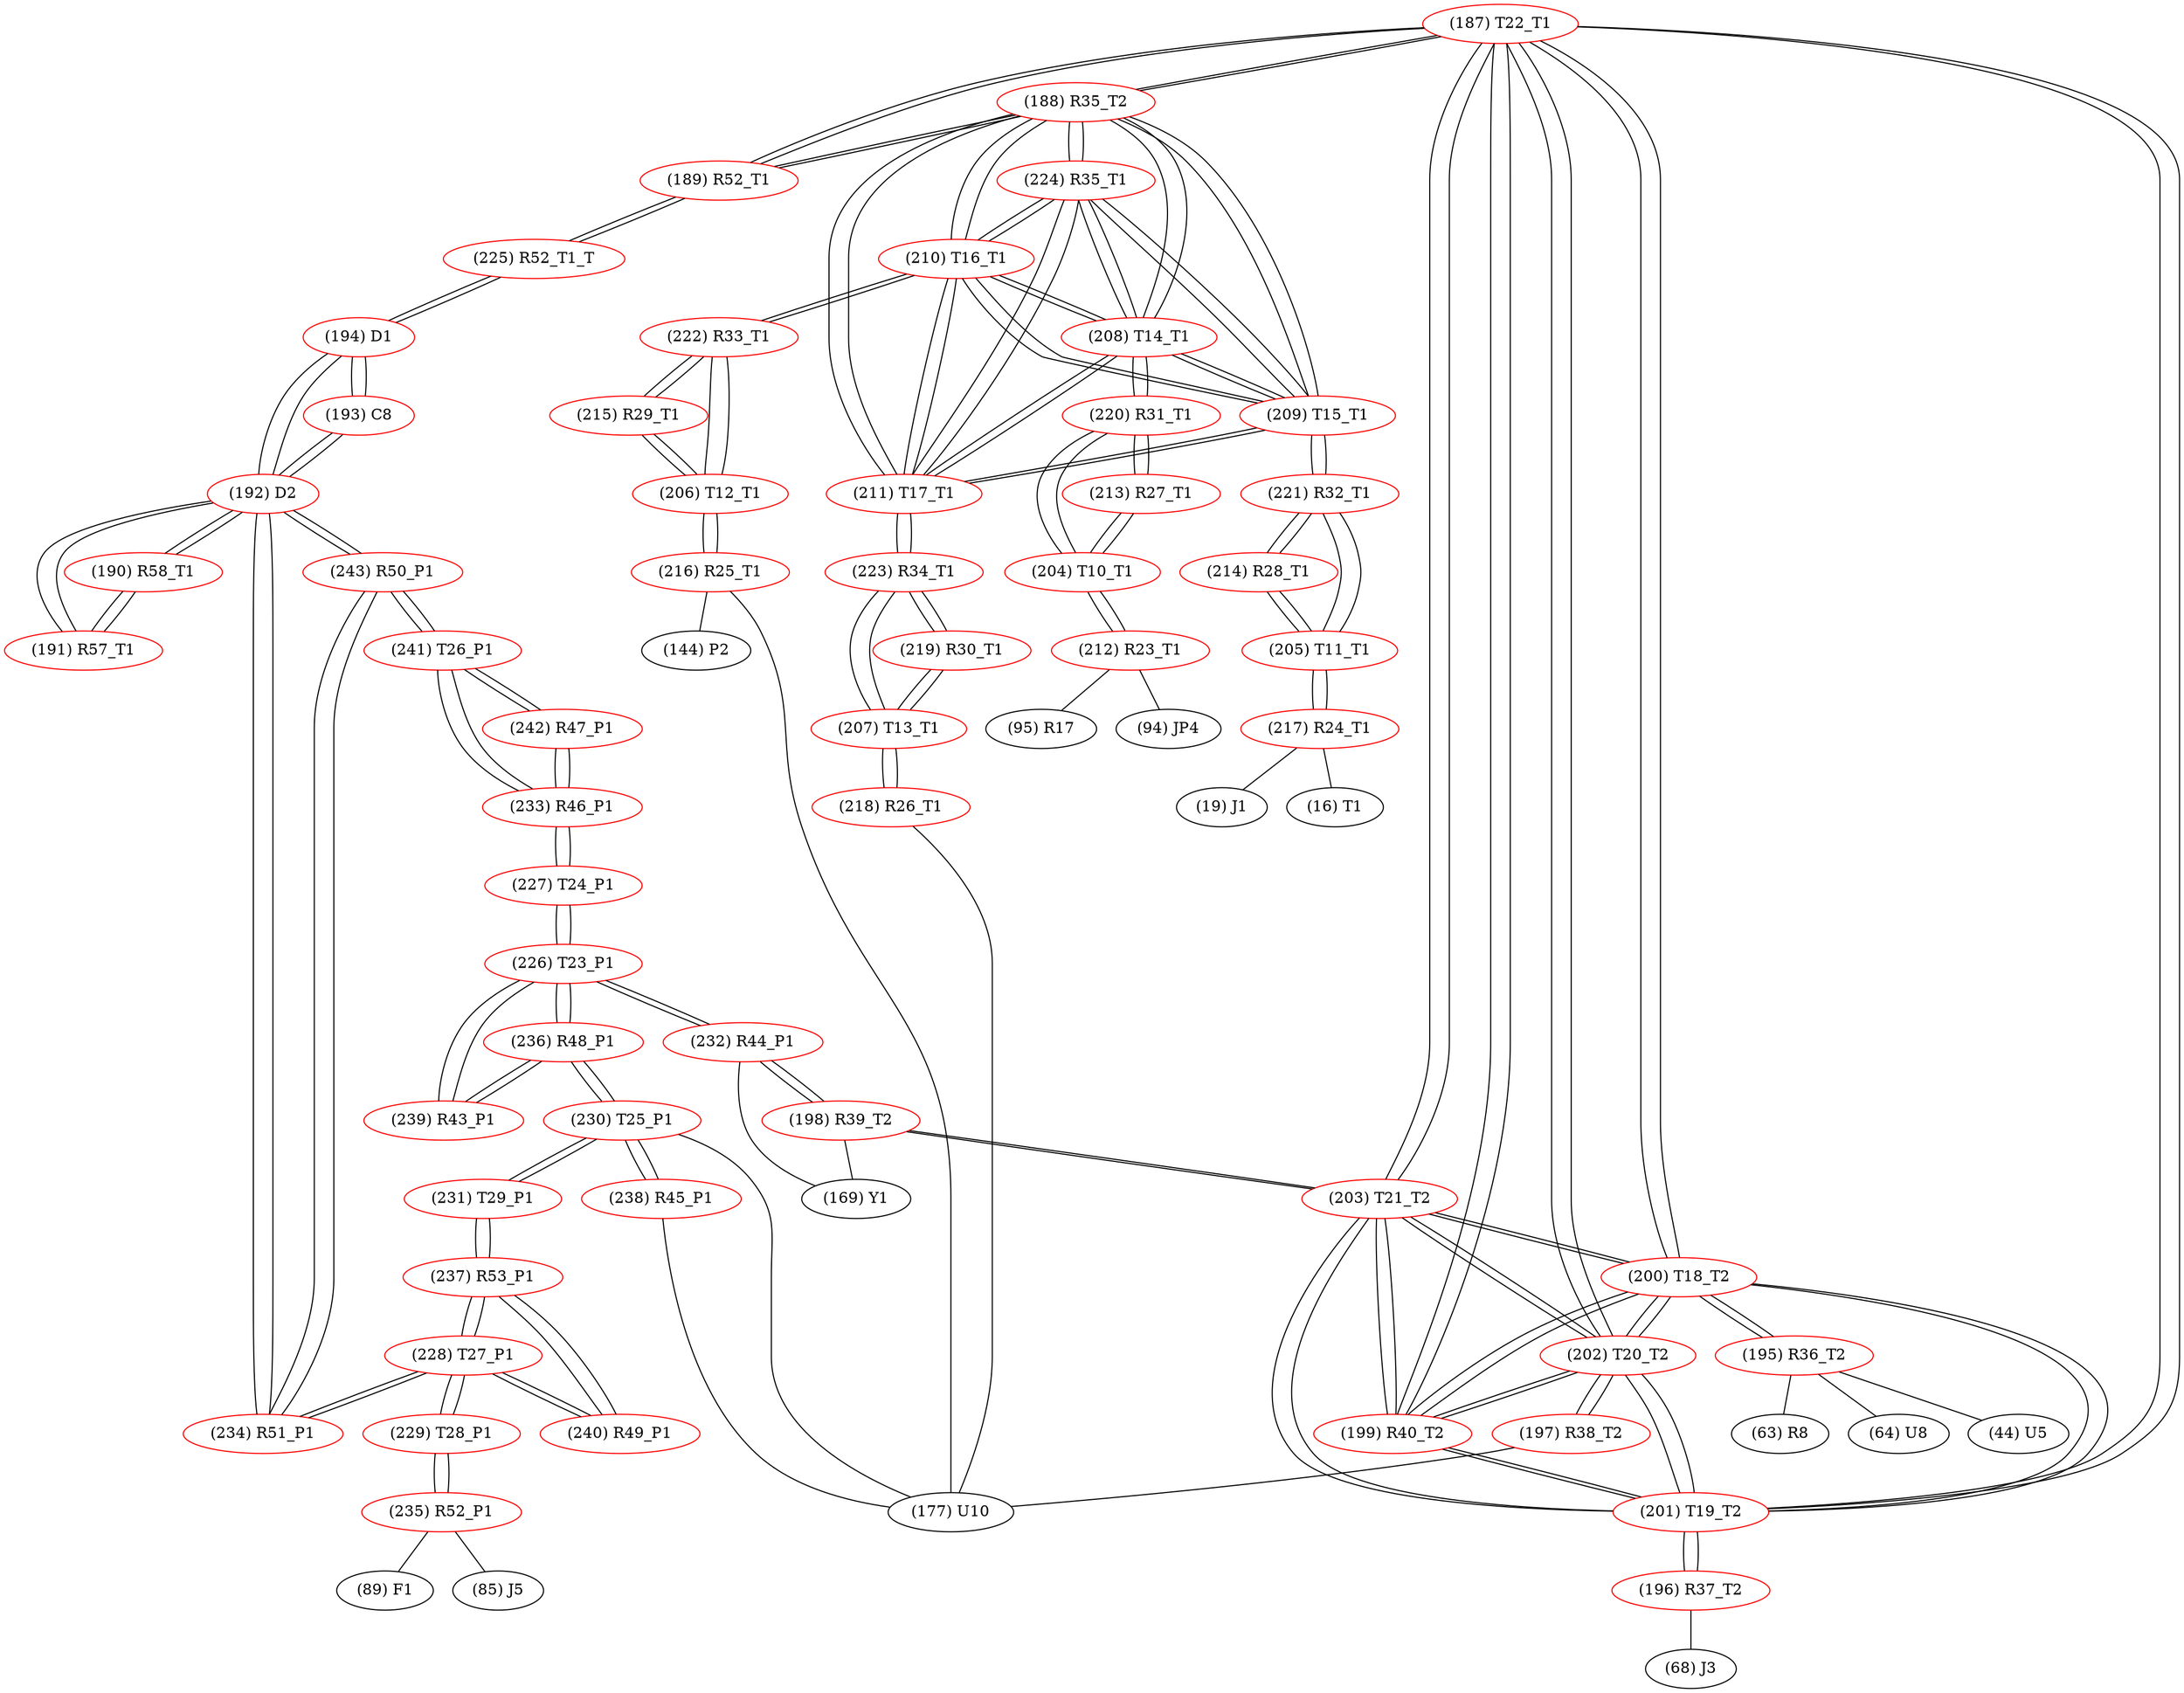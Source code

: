 graph {
	187 [label="(187) T22_T1" color=red]
	188 [label="(188) R35_T2"]
	189 [label="(189) R52_T1"]
	202 [label="(202) T20_T2"]
	203 [label="(203) T21_T2"]
	201 [label="(201) T19_T2"]
	199 [label="(199) R40_T2"]
	200 [label="(200) T18_T2"]
	188 [label="(188) R35_T2" color=red]
	189 [label="(189) R52_T1"]
	187 [label="(187) T22_T1"]
	208 [label="(208) T14_T1"]
	209 [label="(209) T15_T1"]
	211 [label="(211) T17_T1"]
	210 [label="(210) T16_T1"]
	224 [label="(224) R35_T1"]
	189 [label="(189) R52_T1" color=red]
	188 [label="(188) R35_T2"]
	187 [label="(187) T22_T1"]
	225 [label="(225) R52_T1_T"]
	190 [label="(190) R58_T1" color=red]
	191 [label="(191) R57_T1"]
	192 [label="(192) D2"]
	191 [label="(191) R57_T1" color=red]
	192 [label="(192) D2"]
	190 [label="(190) R58_T1"]
	192 [label="(192) D2" color=red]
	194 [label="(194) D1"]
	193 [label="(193) C8"]
	191 [label="(191) R57_T1"]
	190 [label="(190) R58_T1"]
	234 [label="(234) R51_P1"]
	243 [label="(243) R50_P1"]
	193 [label="(193) C8" color=red]
	194 [label="(194) D1"]
	192 [label="(192) D2"]
	194 [label="(194) D1" color=red]
	192 [label="(192) D2"]
	193 [label="(193) C8"]
	225 [label="(225) R52_T1_T"]
	195 [label="(195) R36_T2" color=red]
	44 [label="(44) U5"]
	63 [label="(63) R8"]
	64 [label="(64) U8"]
	200 [label="(200) T18_T2"]
	196 [label="(196) R37_T2" color=red]
	68 [label="(68) J3"]
	201 [label="(201) T19_T2"]
	197 [label="(197) R38_T2" color=red]
	177 [label="(177) U10"]
	202 [label="(202) T20_T2"]
	198 [label="(198) R39_T2" color=red]
	232 [label="(232) R44_P1"]
	169 [label="(169) Y1"]
	203 [label="(203) T21_T2"]
	199 [label="(199) R40_T2" color=red]
	202 [label="(202) T20_T2"]
	203 [label="(203) T21_T2"]
	201 [label="(201) T19_T2"]
	187 [label="(187) T22_T1"]
	200 [label="(200) T18_T2"]
	200 [label="(200) T18_T2" color=red]
	202 [label="(202) T20_T2"]
	203 [label="(203) T21_T2"]
	201 [label="(201) T19_T2"]
	199 [label="(199) R40_T2"]
	187 [label="(187) T22_T1"]
	195 [label="(195) R36_T2"]
	201 [label="(201) T19_T2" color=red]
	202 [label="(202) T20_T2"]
	203 [label="(203) T21_T2"]
	199 [label="(199) R40_T2"]
	187 [label="(187) T22_T1"]
	200 [label="(200) T18_T2"]
	196 [label="(196) R37_T2"]
	202 [label="(202) T20_T2" color=red]
	203 [label="(203) T21_T2"]
	201 [label="(201) T19_T2"]
	199 [label="(199) R40_T2"]
	187 [label="(187) T22_T1"]
	200 [label="(200) T18_T2"]
	197 [label="(197) R38_T2"]
	203 [label="(203) T21_T2" color=red]
	202 [label="(202) T20_T2"]
	201 [label="(201) T19_T2"]
	199 [label="(199) R40_T2"]
	187 [label="(187) T22_T1"]
	200 [label="(200) T18_T2"]
	198 [label="(198) R39_T2"]
	204 [label="(204) T10_T1" color=red]
	212 [label="(212) R23_T1"]
	220 [label="(220) R31_T1"]
	213 [label="(213) R27_T1"]
	205 [label="(205) T11_T1" color=red]
	217 [label="(217) R24_T1"]
	221 [label="(221) R32_T1"]
	214 [label="(214) R28_T1"]
	206 [label="(206) T12_T1" color=red]
	222 [label="(222) R33_T1"]
	215 [label="(215) R29_T1"]
	216 [label="(216) R25_T1"]
	207 [label="(207) T13_T1" color=red]
	223 [label="(223) R34_T1"]
	219 [label="(219) R30_T1"]
	218 [label="(218) R26_T1"]
	208 [label="(208) T14_T1" color=red]
	209 [label="(209) T15_T1"]
	211 [label="(211) T17_T1"]
	210 [label="(210) T16_T1"]
	224 [label="(224) R35_T1"]
	188 [label="(188) R35_T2"]
	220 [label="(220) R31_T1"]
	209 [label="(209) T15_T1" color=red]
	208 [label="(208) T14_T1"]
	211 [label="(211) T17_T1"]
	210 [label="(210) T16_T1"]
	224 [label="(224) R35_T1"]
	188 [label="(188) R35_T2"]
	221 [label="(221) R32_T1"]
	210 [label="(210) T16_T1" color=red]
	208 [label="(208) T14_T1"]
	209 [label="(209) T15_T1"]
	211 [label="(211) T17_T1"]
	224 [label="(224) R35_T1"]
	188 [label="(188) R35_T2"]
	222 [label="(222) R33_T1"]
	211 [label="(211) T17_T1" color=red]
	208 [label="(208) T14_T1"]
	209 [label="(209) T15_T1"]
	210 [label="(210) T16_T1"]
	224 [label="(224) R35_T1"]
	188 [label="(188) R35_T2"]
	223 [label="(223) R34_T1"]
	212 [label="(212) R23_T1" color=red]
	95 [label="(95) R17"]
	94 [label="(94) JP4"]
	204 [label="(204) T10_T1"]
	213 [label="(213) R27_T1" color=red]
	220 [label="(220) R31_T1"]
	204 [label="(204) T10_T1"]
	214 [label="(214) R28_T1" color=red]
	221 [label="(221) R32_T1"]
	205 [label="(205) T11_T1"]
	215 [label="(215) R29_T1" color=red]
	222 [label="(222) R33_T1"]
	206 [label="(206) T12_T1"]
	216 [label="(216) R25_T1" color=red]
	144 [label="(144) P2"]
	177 [label="(177) U10"]
	206 [label="(206) T12_T1"]
	217 [label="(217) R24_T1" color=red]
	19 [label="(19) J1"]
	16 [label="(16) T1"]
	205 [label="(205) T11_T1"]
	218 [label="(218) R26_T1" color=red]
	177 [label="(177) U10"]
	207 [label="(207) T13_T1"]
	219 [label="(219) R30_T1" color=red]
	207 [label="(207) T13_T1"]
	223 [label="(223) R34_T1"]
	220 [label="(220) R31_T1" color=red]
	213 [label="(213) R27_T1"]
	204 [label="(204) T10_T1"]
	208 [label="(208) T14_T1"]
	221 [label="(221) R32_T1" color=red]
	209 [label="(209) T15_T1"]
	205 [label="(205) T11_T1"]
	214 [label="(214) R28_T1"]
	222 [label="(222) R33_T1" color=red]
	210 [label="(210) T16_T1"]
	215 [label="(215) R29_T1"]
	206 [label="(206) T12_T1"]
	223 [label="(223) R34_T1" color=red]
	211 [label="(211) T17_T1"]
	207 [label="(207) T13_T1"]
	219 [label="(219) R30_T1"]
	224 [label="(224) R35_T1" color=red]
	208 [label="(208) T14_T1"]
	209 [label="(209) T15_T1"]
	211 [label="(211) T17_T1"]
	210 [label="(210) T16_T1"]
	188 [label="(188) R35_T2"]
	225 [label="(225) R52_T1_T" color=red]
	194 [label="(194) D1"]
	189 [label="(189) R52_T1"]
	226 [label="(226) T23_P1" color=red]
	236 [label="(236) R48_P1"]
	239 [label="(239) R43_P1"]
	227 [label="(227) T24_P1"]
	232 [label="(232) R44_P1"]
	227 [label="(227) T24_P1" color=red]
	233 [label="(233) R46_P1"]
	226 [label="(226) T23_P1"]
	228 [label="(228) T27_P1" color=red]
	234 [label="(234) R51_P1"]
	229 [label="(229) T28_P1"]
	237 [label="(237) R53_P1"]
	240 [label="(240) R49_P1"]
	229 [label="(229) T28_P1" color=red]
	235 [label="(235) R52_P1"]
	228 [label="(228) T27_P1"]
	230 [label="(230) T25_P1" color=red]
	231 [label="(231) T29_P1"]
	236 [label="(236) R48_P1"]
	238 [label="(238) R45_P1"]
	177 [label="(177) U10"]
	231 [label="(231) T29_P1" color=red]
	230 [label="(230) T25_P1"]
	237 [label="(237) R53_P1"]
	232 [label="(232) R44_P1" color=red]
	169 [label="(169) Y1"]
	198 [label="(198) R39_T2"]
	226 [label="(226) T23_P1"]
	233 [label="(233) R46_P1" color=red]
	241 [label="(241) T26_P1"]
	242 [label="(242) R47_P1"]
	227 [label="(227) T24_P1"]
	234 [label="(234) R51_P1" color=red]
	228 [label="(228) T27_P1"]
	243 [label="(243) R50_P1"]
	192 [label="(192) D2"]
	235 [label="(235) R52_P1" color=red]
	85 [label="(85) J5"]
	89 [label="(89) F1"]
	229 [label="(229) T28_P1"]
	236 [label="(236) R48_P1" color=red]
	230 [label="(230) T25_P1"]
	226 [label="(226) T23_P1"]
	239 [label="(239) R43_P1"]
	237 [label="(237) R53_P1" color=red]
	231 [label="(231) T29_P1"]
	228 [label="(228) T27_P1"]
	240 [label="(240) R49_P1"]
	238 [label="(238) R45_P1" color=red]
	230 [label="(230) T25_P1"]
	177 [label="(177) U10"]
	239 [label="(239) R43_P1" color=red]
	236 [label="(236) R48_P1"]
	226 [label="(226) T23_P1"]
	240 [label="(240) R49_P1" color=red]
	228 [label="(228) T27_P1"]
	237 [label="(237) R53_P1"]
	241 [label="(241) T26_P1" color=red]
	243 [label="(243) R50_P1"]
	233 [label="(233) R46_P1"]
	242 [label="(242) R47_P1"]
	242 [label="(242) R47_P1" color=red]
	241 [label="(241) T26_P1"]
	233 [label="(233) R46_P1"]
	243 [label="(243) R50_P1" color=red]
	241 [label="(241) T26_P1"]
	234 [label="(234) R51_P1"]
	192 [label="(192) D2"]
	187 -- 188
	187 -- 189
	187 -- 202
	187 -- 203
	187 -- 201
	187 -- 199
	187 -- 200
	188 -- 189
	188 -- 187
	188 -- 208
	188 -- 209
	188 -- 211
	188 -- 210
	188 -- 224
	189 -- 188
	189 -- 187
	189 -- 225
	190 -- 191
	190 -- 192
	191 -- 192
	191 -- 190
	192 -- 194
	192 -- 193
	192 -- 191
	192 -- 190
	192 -- 234
	192 -- 243
	193 -- 194
	193 -- 192
	194 -- 192
	194 -- 193
	194 -- 225
	195 -- 44
	195 -- 63
	195 -- 64
	195 -- 200
	196 -- 68
	196 -- 201
	197 -- 177
	197 -- 202
	198 -- 232
	198 -- 169
	198 -- 203
	199 -- 202
	199 -- 203
	199 -- 201
	199 -- 187
	199 -- 200
	200 -- 202
	200 -- 203
	200 -- 201
	200 -- 199
	200 -- 187
	200 -- 195
	201 -- 202
	201 -- 203
	201 -- 199
	201 -- 187
	201 -- 200
	201 -- 196
	202 -- 203
	202 -- 201
	202 -- 199
	202 -- 187
	202 -- 200
	202 -- 197
	203 -- 202
	203 -- 201
	203 -- 199
	203 -- 187
	203 -- 200
	203 -- 198
	204 -- 212
	204 -- 220
	204 -- 213
	205 -- 217
	205 -- 221
	205 -- 214
	206 -- 222
	206 -- 215
	206 -- 216
	207 -- 223
	207 -- 219
	207 -- 218
	208 -- 209
	208 -- 211
	208 -- 210
	208 -- 224
	208 -- 188
	208 -- 220
	209 -- 208
	209 -- 211
	209 -- 210
	209 -- 224
	209 -- 188
	209 -- 221
	210 -- 208
	210 -- 209
	210 -- 211
	210 -- 224
	210 -- 188
	210 -- 222
	211 -- 208
	211 -- 209
	211 -- 210
	211 -- 224
	211 -- 188
	211 -- 223
	212 -- 95
	212 -- 94
	212 -- 204
	213 -- 220
	213 -- 204
	214 -- 221
	214 -- 205
	215 -- 222
	215 -- 206
	216 -- 144
	216 -- 177
	216 -- 206
	217 -- 19
	217 -- 16
	217 -- 205
	218 -- 177
	218 -- 207
	219 -- 207
	219 -- 223
	220 -- 213
	220 -- 204
	220 -- 208
	221 -- 209
	221 -- 205
	221 -- 214
	222 -- 210
	222 -- 215
	222 -- 206
	223 -- 211
	223 -- 207
	223 -- 219
	224 -- 208
	224 -- 209
	224 -- 211
	224 -- 210
	224 -- 188
	225 -- 194
	225 -- 189
	226 -- 236
	226 -- 239
	226 -- 227
	226 -- 232
	227 -- 233
	227 -- 226
	228 -- 234
	228 -- 229
	228 -- 237
	228 -- 240
	229 -- 235
	229 -- 228
	230 -- 231
	230 -- 236
	230 -- 238
	230 -- 177
	231 -- 230
	231 -- 237
	232 -- 169
	232 -- 198
	232 -- 226
	233 -- 241
	233 -- 242
	233 -- 227
	234 -- 228
	234 -- 243
	234 -- 192
	235 -- 85
	235 -- 89
	235 -- 229
	236 -- 230
	236 -- 226
	236 -- 239
	237 -- 231
	237 -- 228
	237 -- 240
	238 -- 230
	238 -- 177
	239 -- 236
	239 -- 226
	240 -- 228
	240 -- 237
	241 -- 243
	241 -- 233
	241 -- 242
	242 -- 241
	242 -- 233
	243 -- 241
	243 -- 234
	243 -- 192
}